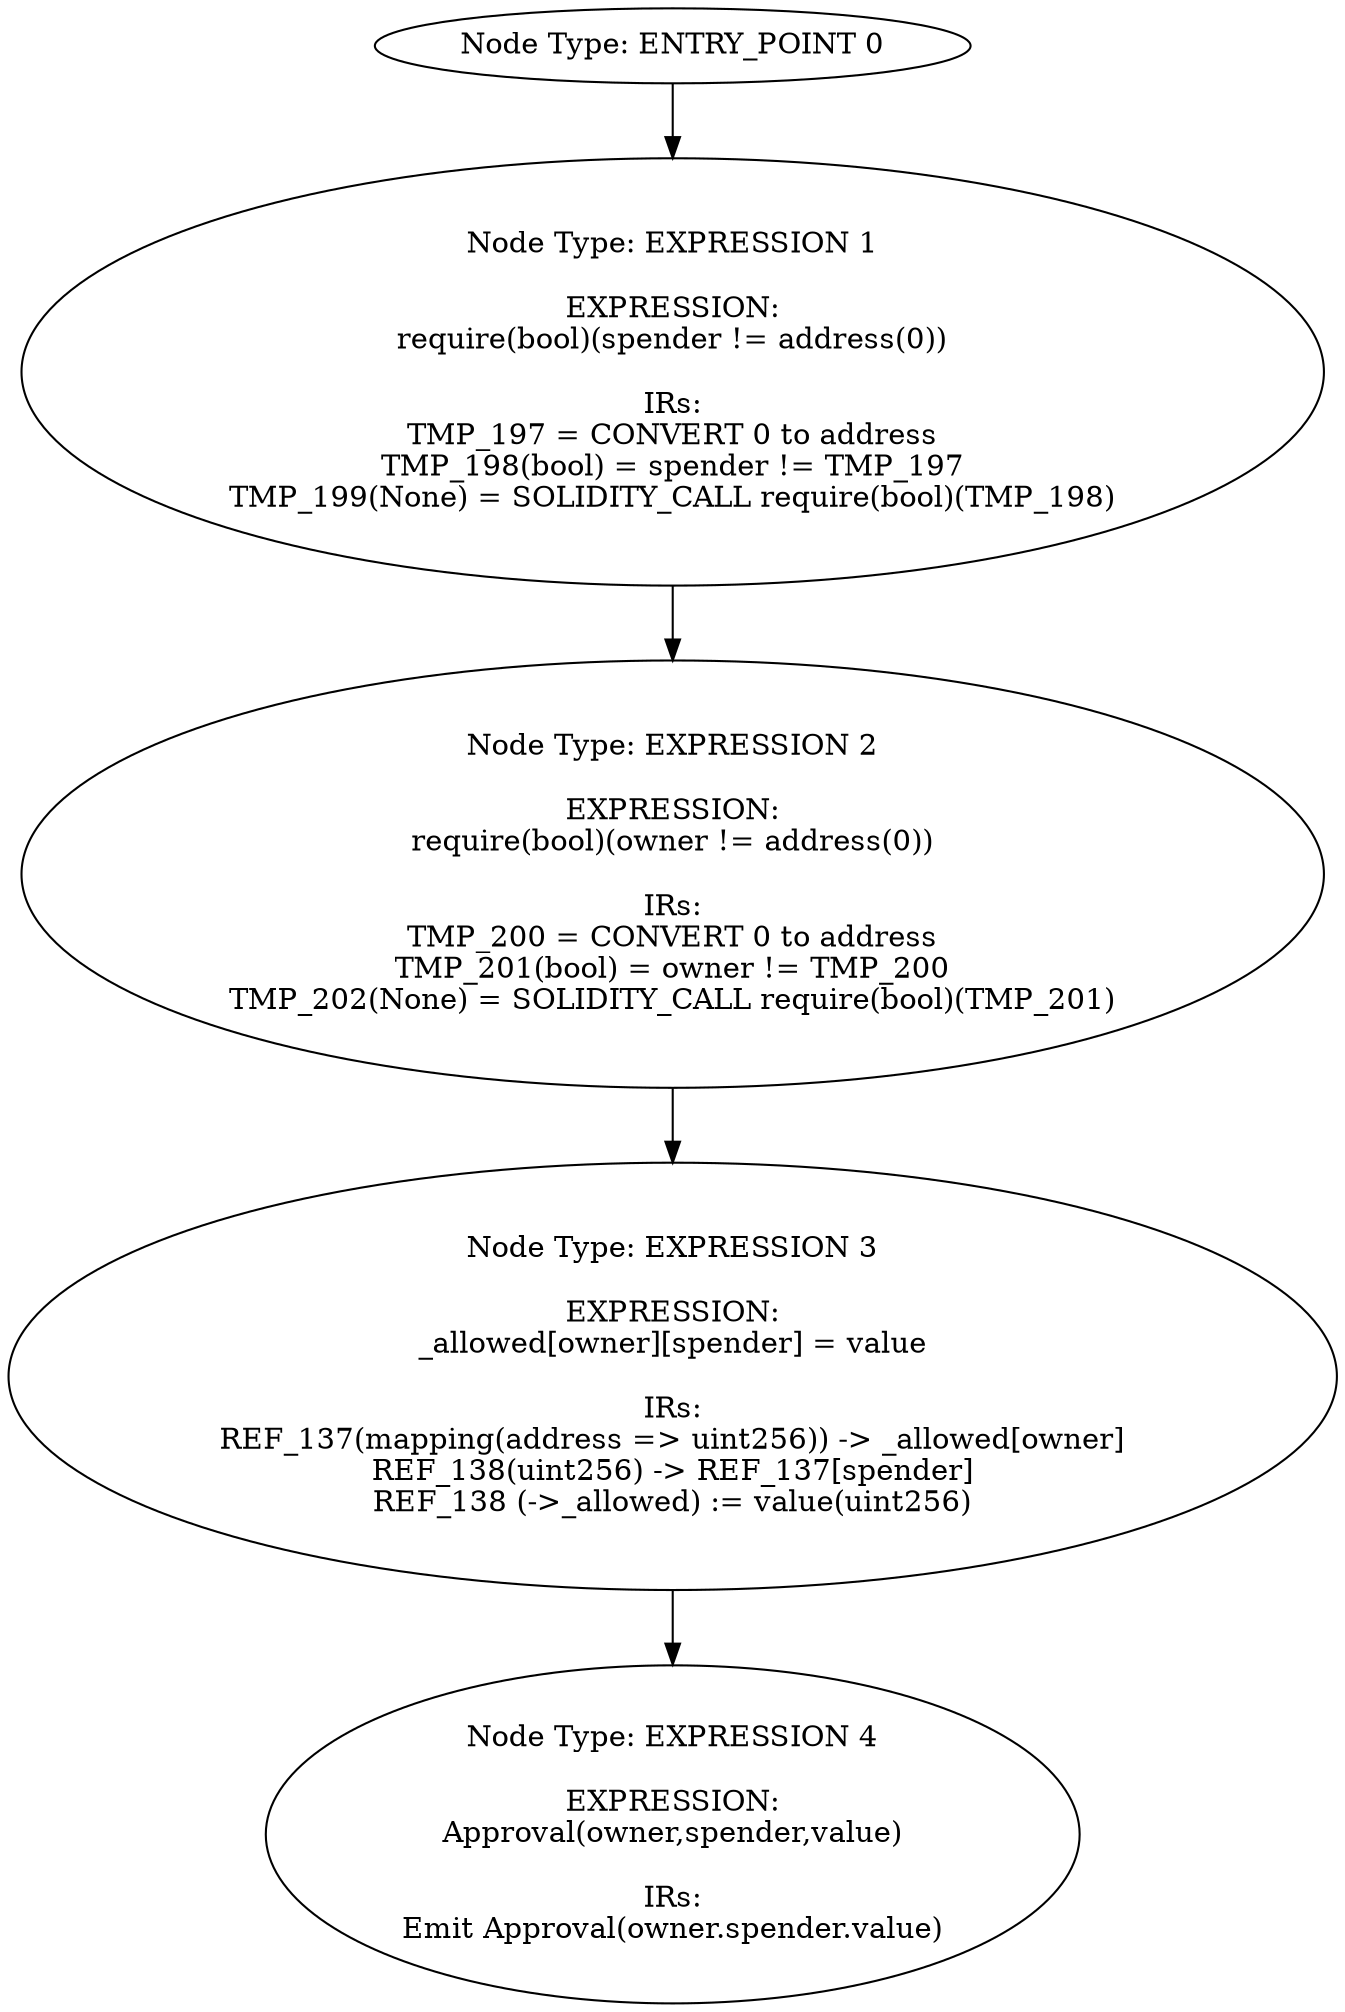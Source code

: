 digraph{
0[label="Node Type: ENTRY_POINT 0
"];
0->1;
1[label="Node Type: EXPRESSION 1

EXPRESSION:
require(bool)(spender != address(0))

IRs:
TMP_197 = CONVERT 0 to address
TMP_198(bool) = spender != TMP_197
TMP_199(None) = SOLIDITY_CALL require(bool)(TMP_198)"];
1->2;
2[label="Node Type: EXPRESSION 2

EXPRESSION:
require(bool)(owner != address(0))

IRs:
TMP_200 = CONVERT 0 to address
TMP_201(bool) = owner != TMP_200
TMP_202(None) = SOLIDITY_CALL require(bool)(TMP_201)"];
2->3;
3[label="Node Type: EXPRESSION 3

EXPRESSION:
_allowed[owner][spender] = value

IRs:
REF_137(mapping(address => uint256)) -> _allowed[owner]
REF_138(uint256) -> REF_137[spender]
REF_138 (->_allowed) := value(uint256)"];
3->4;
4[label="Node Type: EXPRESSION 4

EXPRESSION:
Approval(owner,spender,value)

IRs:
Emit Approval(owner.spender.value)"];
}
